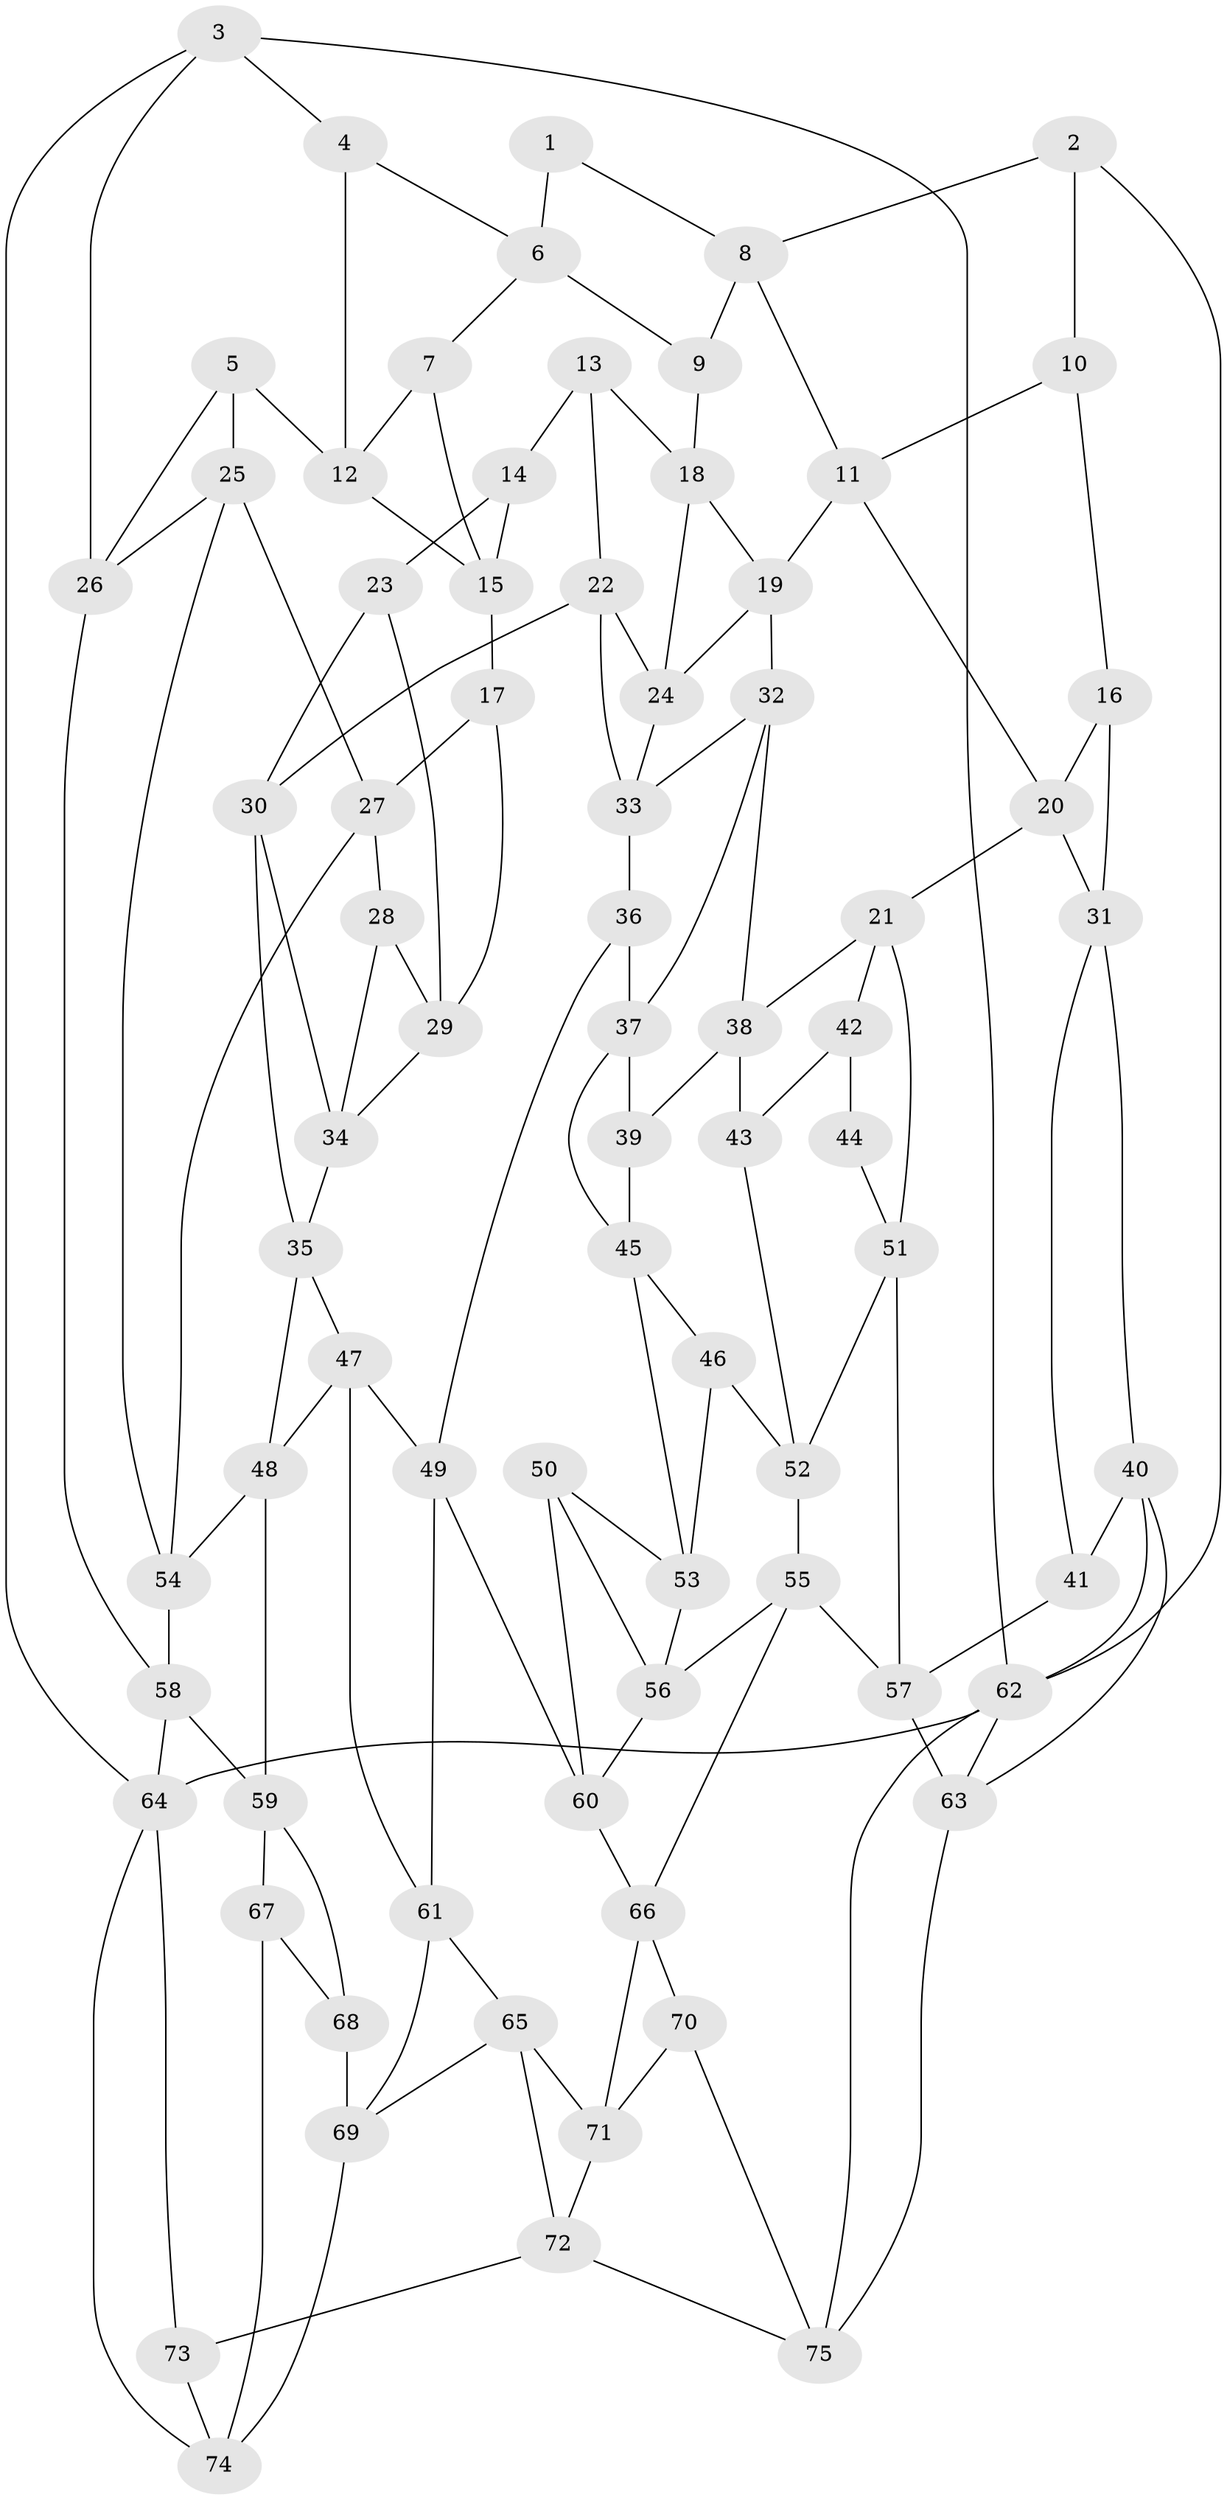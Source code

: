 // original degree distribution, {3: 0.02, 5: 0.54, 6: 0.22, 4: 0.22}
// Generated by graph-tools (version 1.1) at 2025/03/03/09/25 03:03:11]
// undirected, 75 vertices, 138 edges
graph export_dot {
graph [start="1"]
  node [color=gray90,style=filled];
  1;
  2;
  3;
  4;
  5;
  6;
  7;
  8;
  9;
  10;
  11;
  12;
  13;
  14;
  15;
  16;
  17;
  18;
  19;
  20;
  21;
  22;
  23;
  24;
  25;
  26;
  27;
  28;
  29;
  30;
  31;
  32;
  33;
  34;
  35;
  36;
  37;
  38;
  39;
  40;
  41;
  42;
  43;
  44;
  45;
  46;
  47;
  48;
  49;
  50;
  51;
  52;
  53;
  54;
  55;
  56;
  57;
  58;
  59;
  60;
  61;
  62;
  63;
  64;
  65;
  66;
  67;
  68;
  69;
  70;
  71;
  72;
  73;
  74;
  75;
  1 -- 6 [weight=1.0];
  1 -- 8 [weight=1.0];
  2 -- 8 [weight=1.0];
  2 -- 10 [weight=1.0];
  2 -- 62 [weight=1.0];
  3 -- 4 [weight=1.0];
  3 -- 26 [weight=1.0];
  3 -- 62 [weight=1.0];
  3 -- 64 [weight=1.0];
  4 -- 6 [weight=1.0];
  4 -- 12 [weight=1.0];
  5 -- 12 [weight=1.0];
  5 -- 25 [weight=1.0];
  5 -- 26 [weight=1.0];
  6 -- 7 [weight=1.0];
  6 -- 9 [weight=1.0];
  7 -- 12 [weight=1.0];
  7 -- 15 [weight=1.0];
  8 -- 9 [weight=1.0];
  8 -- 11 [weight=1.0];
  9 -- 18 [weight=1.0];
  10 -- 11 [weight=1.0];
  10 -- 16 [weight=1.0];
  11 -- 19 [weight=1.0];
  11 -- 20 [weight=1.0];
  12 -- 15 [weight=1.0];
  13 -- 14 [weight=1.0];
  13 -- 18 [weight=1.0];
  13 -- 22 [weight=1.0];
  14 -- 15 [weight=1.0];
  14 -- 23 [weight=2.0];
  15 -- 17 [weight=1.0];
  16 -- 20 [weight=1.0];
  16 -- 31 [weight=1.0];
  17 -- 27 [weight=1.0];
  17 -- 29 [weight=1.0];
  18 -- 19 [weight=1.0];
  18 -- 24 [weight=1.0];
  19 -- 24 [weight=1.0];
  19 -- 32 [weight=1.0];
  20 -- 21 [weight=1.0];
  20 -- 31 [weight=1.0];
  21 -- 38 [weight=1.0];
  21 -- 42 [weight=1.0];
  21 -- 51 [weight=1.0];
  22 -- 24 [weight=1.0];
  22 -- 30 [weight=1.0];
  22 -- 33 [weight=1.0];
  23 -- 29 [weight=1.0];
  23 -- 30 [weight=1.0];
  24 -- 33 [weight=1.0];
  25 -- 26 [weight=1.0];
  25 -- 27 [weight=1.0];
  25 -- 54 [weight=1.0];
  26 -- 58 [weight=1.0];
  27 -- 28 [weight=1.0];
  27 -- 54 [weight=1.0];
  28 -- 29 [weight=1.0];
  28 -- 34 [weight=1.0];
  29 -- 34 [weight=1.0];
  30 -- 34 [weight=1.0];
  30 -- 35 [weight=1.0];
  31 -- 40 [weight=1.0];
  31 -- 41 [weight=1.0];
  32 -- 33 [weight=1.0];
  32 -- 37 [weight=1.0];
  32 -- 38 [weight=1.0];
  33 -- 36 [weight=1.0];
  34 -- 35 [weight=1.0];
  35 -- 47 [weight=1.0];
  35 -- 48 [weight=1.0];
  36 -- 37 [weight=1.0];
  36 -- 49 [weight=1.0];
  37 -- 39 [weight=1.0];
  37 -- 45 [weight=1.0];
  38 -- 39 [weight=1.0];
  38 -- 43 [weight=1.0];
  39 -- 45 [weight=1.0];
  40 -- 41 [weight=1.0];
  40 -- 62 [weight=1.0];
  40 -- 63 [weight=1.0];
  41 -- 57 [weight=1.0];
  42 -- 43 [weight=1.0];
  42 -- 44 [weight=2.0];
  43 -- 52 [weight=1.0];
  44 -- 51 [weight=1.0];
  45 -- 46 [weight=1.0];
  45 -- 53 [weight=1.0];
  46 -- 52 [weight=1.0];
  46 -- 53 [weight=1.0];
  47 -- 48 [weight=1.0];
  47 -- 49 [weight=1.0];
  47 -- 61 [weight=1.0];
  48 -- 54 [weight=1.0];
  48 -- 59 [weight=1.0];
  49 -- 60 [weight=1.0];
  49 -- 61 [weight=1.0];
  50 -- 53 [weight=1.0];
  50 -- 56 [weight=1.0];
  50 -- 60 [weight=1.0];
  51 -- 52 [weight=1.0];
  51 -- 57 [weight=1.0];
  52 -- 55 [weight=1.0];
  53 -- 56 [weight=1.0];
  54 -- 58 [weight=1.0];
  55 -- 56 [weight=1.0];
  55 -- 57 [weight=1.0];
  55 -- 66 [weight=1.0];
  56 -- 60 [weight=1.0];
  57 -- 63 [weight=1.0];
  58 -- 59 [weight=1.0];
  58 -- 64 [weight=1.0];
  59 -- 67 [weight=1.0];
  59 -- 68 [weight=1.0];
  60 -- 66 [weight=1.0];
  61 -- 65 [weight=1.0];
  61 -- 69 [weight=1.0];
  62 -- 63 [weight=1.0];
  62 -- 64 [weight=1.0];
  62 -- 75 [weight=1.0];
  63 -- 75 [weight=1.0];
  64 -- 73 [weight=1.0];
  64 -- 74 [weight=1.0];
  65 -- 69 [weight=1.0];
  65 -- 71 [weight=1.0];
  65 -- 72 [weight=1.0];
  66 -- 70 [weight=1.0];
  66 -- 71 [weight=1.0];
  67 -- 68 [weight=1.0];
  67 -- 74 [weight=1.0];
  68 -- 69 [weight=2.0];
  69 -- 74 [weight=1.0];
  70 -- 71 [weight=1.0];
  70 -- 75 [weight=1.0];
  71 -- 72 [weight=1.0];
  72 -- 73 [weight=1.0];
  72 -- 75 [weight=1.0];
  73 -- 74 [weight=1.0];
}
